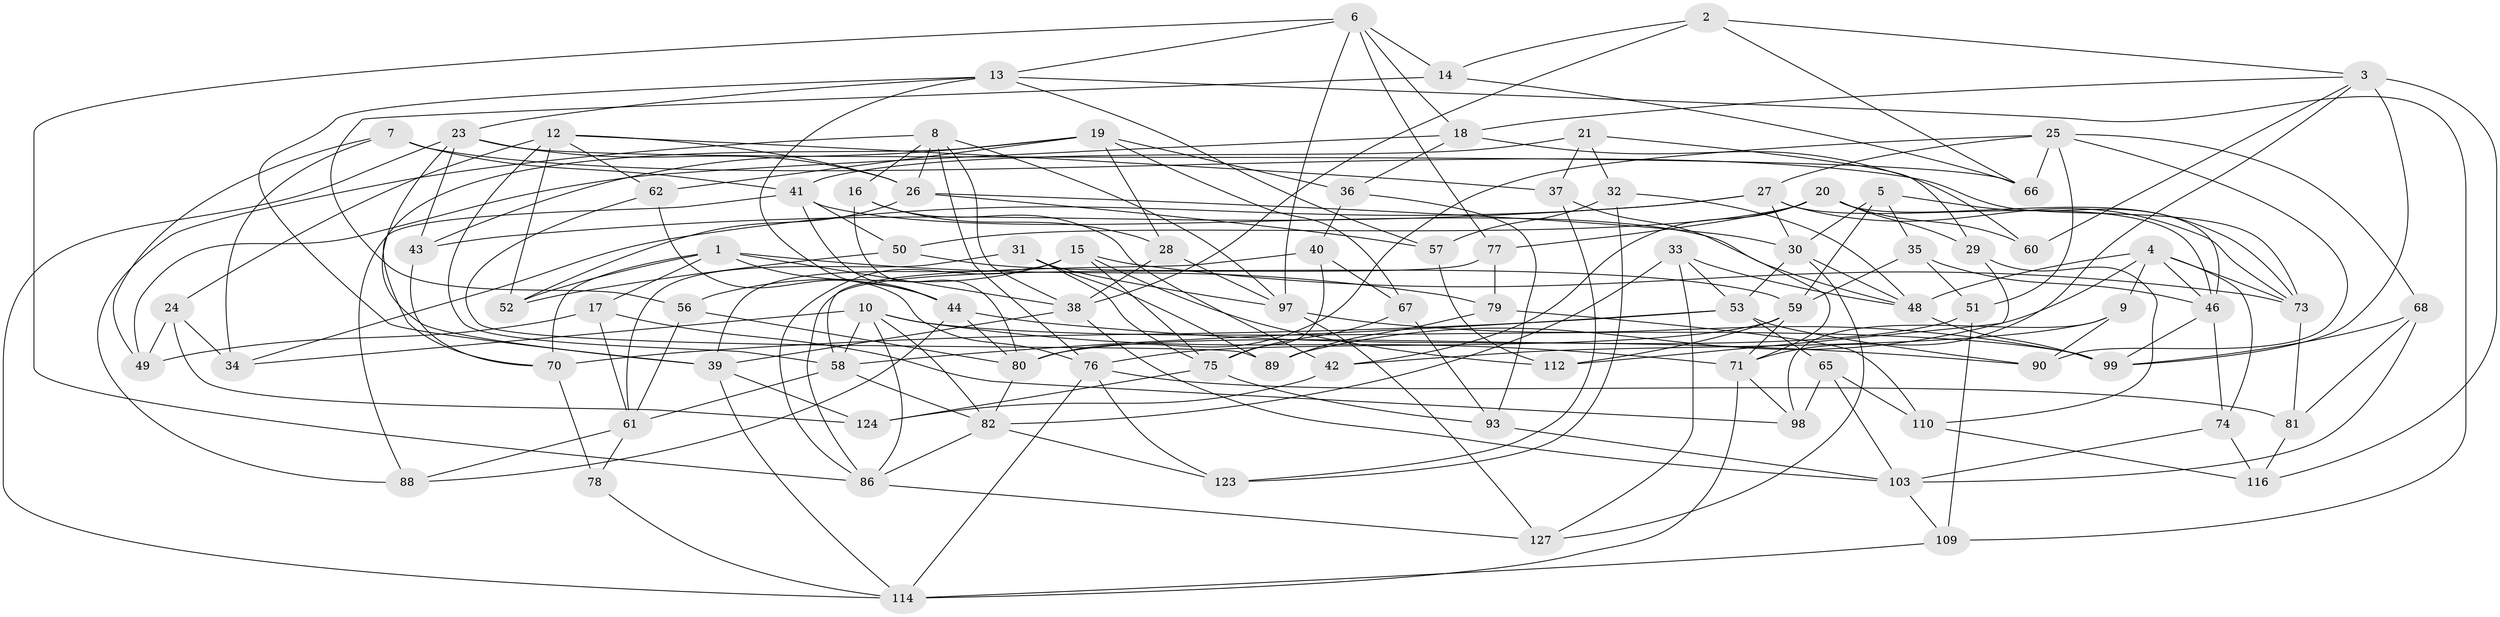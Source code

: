 // Generated by graph-tools (version 1.1) at 2025/24/03/03/25 07:24:28]
// undirected, 89 vertices, 215 edges
graph export_dot {
graph [start="1"]
  node [color=gray90,style=filled];
  1 [super="+72"];
  2;
  3 [super="+54"];
  4 [super="+92"];
  5;
  6 [super="+96"];
  7;
  8 [super="+11"];
  9;
  10 [super="+22"];
  12 [super="+101"];
  13 [super="+64"];
  14;
  15 [super="+105"];
  16;
  17;
  18 [super="+47"];
  19 [super="+45"];
  20 [super="+111"];
  21;
  23 [super="+83"];
  24;
  25 [super="+120"];
  26 [super="+125"];
  27 [super="+63"];
  28;
  29;
  30 [super="+69"];
  31;
  32;
  33;
  34;
  35;
  36;
  37;
  38 [super="+102"];
  39 [super="+115"];
  40;
  41 [super="+119"];
  42;
  43;
  44 [super="+108"];
  46 [super="+84"];
  48 [super="+91"];
  49;
  50;
  51;
  52;
  53 [super="+55"];
  56;
  57;
  58 [super="+122"];
  59 [super="+107"];
  60;
  61 [super="+95"];
  62;
  65;
  66;
  67;
  68;
  70 [super="+94"];
  71 [super="+113"];
  73 [super="+104"];
  74;
  75 [super="+85"];
  76 [super="+100"];
  77;
  78;
  79;
  80 [super="+87"];
  81;
  82 [super="+106"];
  86 [super="+128"];
  88;
  89;
  90;
  93;
  97 [super="+126"];
  98;
  99 [super="+118"];
  103 [super="+117"];
  109;
  110;
  112;
  114 [super="+121"];
  116;
  123;
  124;
  127;
  1 -- 44;
  1 -- 17;
  1 -- 38;
  1 -- 52;
  1 -- 70;
  1 -- 79;
  2 -- 3;
  2 -- 66;
  2 -- 14;
  2 -- 38;
  3 -- 18;
  3 -- 71;
  3 -- 99;
  3 -- 116;
  3 -- 60;
  4 -- 73;
  4 -- 89;
  4 -- 74;
  4 -- 48;
  4 -- 9;
  4 -- 46;
  5 -- 30;
  5 -- 73;
  5 -- 35;
  5 -- 59;
  6 -- 14;
  6 -- 97;
  6 -- 13;
  6 -- 77;
  6 -- 86;
  6 -- 18;
  7 -- 49;
  7 -- 34;
  7 -- 41;
  7 -- 73;
  8 -- 88;
  8 -- 97;
  8 -- 26;
  8 -- 16;
  8 -- 76;
  8 -- 38;
  9 -- 98;
  9 -- 42;
  9 -- 90;
  10 -- 71;
  10 -- 99;
  10 -- 34;
  10 -- 58;
  10 -- 82;
  10 -- 86;
  12 -- 37;
  12 -- 26;
  12 -- 58;
  12 -- 24;
  12 -- 52;
  12 -- 62;
  13 -- 57;
  13 -- 39;
  13 -- 44;
  13 -- 109;
  13 -- 23;
  14 -- 66;
  14 -- 56;
  15 -- 86;
  15 -- 56;
  15 -- 112;
  15 -- 39;
  15 -- 73;
  15 -- 75;
  16 -- 28;
  16 -- 42;
  16 -- 80;
  17 -- 98;
  17 -- 49;
  17 -- 61;
  18 -- 60 [weight=2];
  18 -- 49;
  18 -- 36;
  19 -- 36;
  19 -- 28;
  19 -- 70;
  19 -- 67;
  19 -- 43;
  19 -- 62;
  20 -- 42;
  20 -- 60;
  20 -- 46;
  20 -- 77;
  20 -- 50;
  20 -- 29;
  21 -- 32;
  21 -- 37;
  21 -- 29;
  21 -- 41;
  23 -- 43;
  23 -- 66;
  23 -- 26;
  23 -- 39;
  23 -- 114;
  24 -- 124;
  24 -- 34;
  24 -- 49;
  25 -- 51;
  25 -- 90;
  25 -- 66;
  25 -- 27;
  25 -- 68;
  25 -- 80;
  26 -- 57;
  26 -- 30;
  26 -- 52;
  27 -- 73;
  27 -- 30;
  27 -- 34;
  27 -- 43;
  27 -- 46;
  28 -- 38;
  28 -- 97;
  29 -- 112;
  29 -- 110;
  30 -- 127;
  30 -- 48;
  30 -- 53;
  31 -- 97;
  31 -- 89;
  31 -- 75;
  31 -- 61;
  32 -- 123;
  32 -- 57;
  32 -- 48;
  33 -- 53;
  33 -- 127;
  33 -- 48;
  33 -- 82;
  35 -- 51;
  35 -- 59;
  35 -- 46;
  36 -- 40;
  36 -- 93;
  37 -- 123;
  37 -- 71;
  38 -- 103;
  38 -- 39;
  39 -- 124;
  39 -- 114;
  40 -- 75;
  40 -- 67;
  40 -- 58;
  41 -- 88;
  41 -- 48;
  41 -- 50;
  41 -- 44;
  42 -- 124;
  43 -- 70;
  44 -- 88;
  44 -- 90;
  44 -- 80;
  46 -- 74;
  46 -- 99;
  48 -- 99;
  50 -- 52;
  50 -- 59;
  51 -- 80;
  51 -- 109;
  53 -- 70;
  53 -- 65;
  53 -- 90;
  53 -- 58;
  56 -- 80;
  56 -- 61;
  57 -- 112;
  58 -- 82;
  58 -- 61;
  59 -- 112;
  59 -- 71;
  59 -- 76;
  61 -- 78;
  61 -- 88;
  62 -- 89;
  62 -- 76;
  65 -- 98;
  65 -- 103;
  65 -- 110;
  67 -- 93;
  67 -- 75;
  68 -- 99;
  68 -- 81;
  68 -- 103;
  70 -- 78 [weight=2];
  71 -- 114;
  71 -- 98;
  73 -- 81;
  74 -- 116;
  74 -- 103;
  75 -- 124;
  75 -- 93;
  76 -- 81;
  76 -- 123;
  76 -- 114;
  77 -- 79;
  77 -- 86;
  78 -- 114;
  79 -- 110;
  79 -- 89;
  80 -- 82;
  81 -- 116;
  82 -- 123;
  82 -- 86;
  86 -- 127;
  93 -- 103;
  97 -- 127;
  97 -- 99;
  103 -- 109;
  109 -- 114;
  110 -- 116;
}

